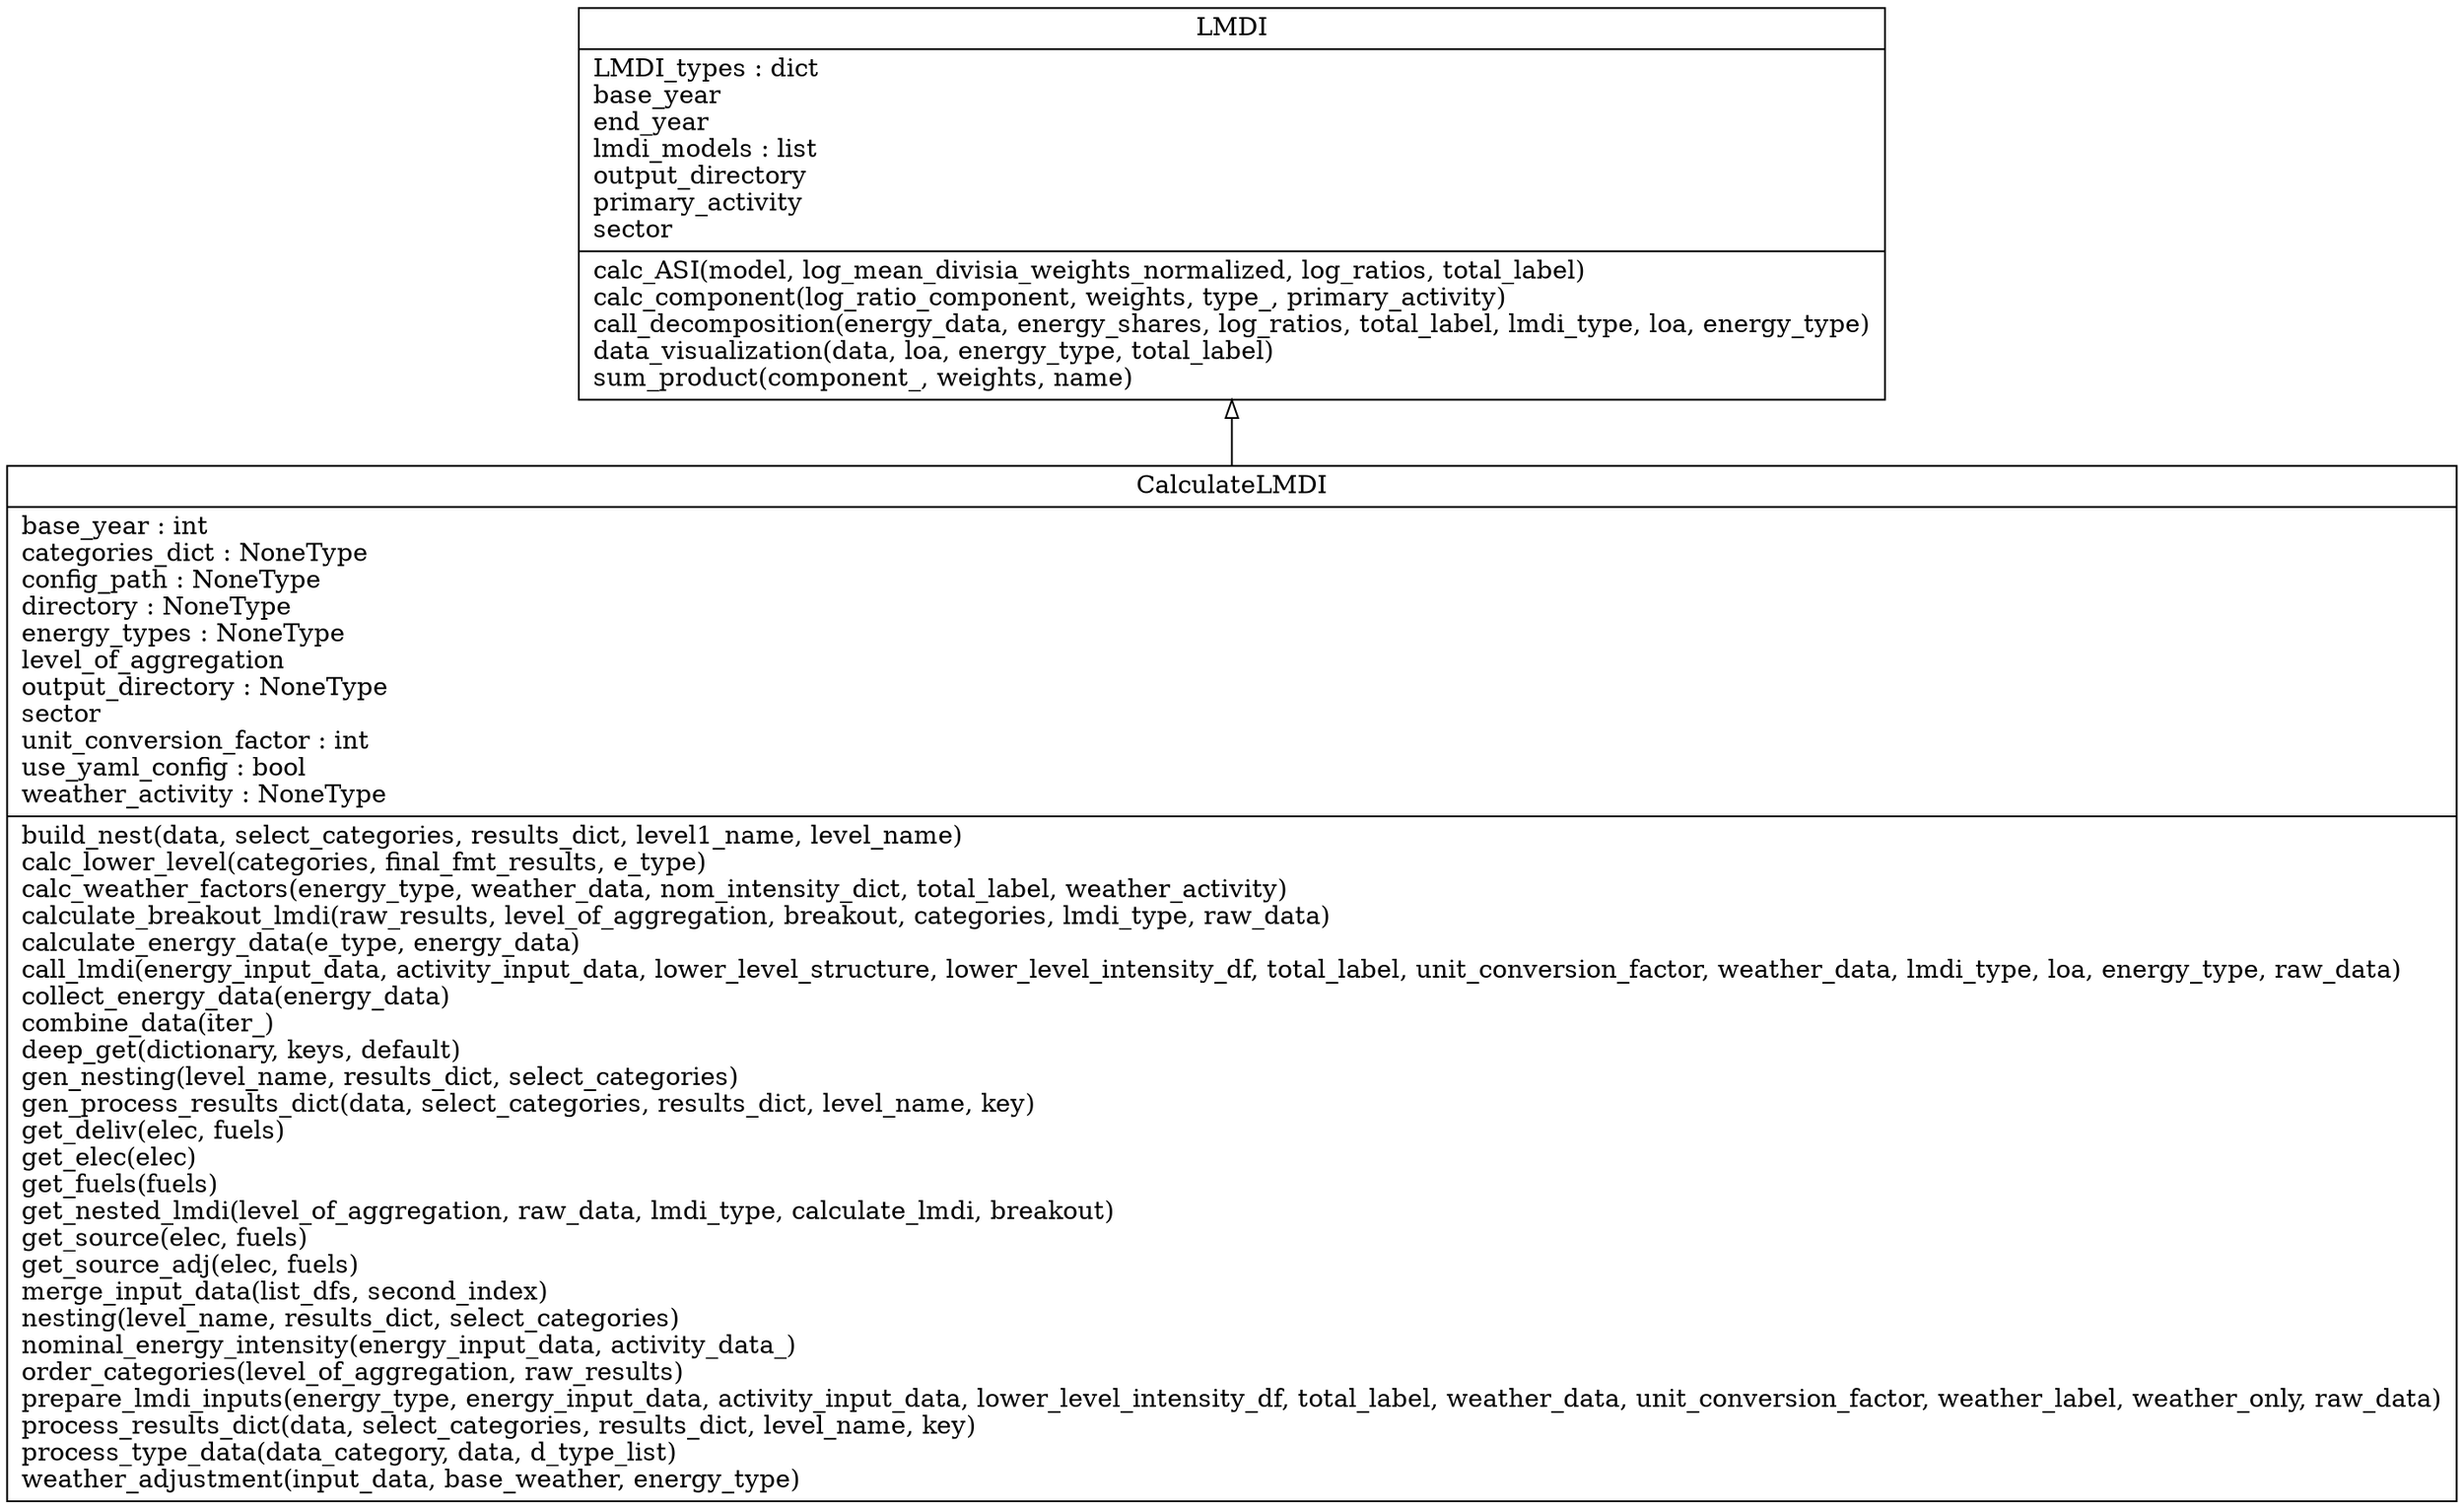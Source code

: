 digraph "classes" {
charset="utf-8"
rankdir=BT
"0" [label="{CalculateLMDI|base_year : int\lcategories_dict : NoneType\lconfig_path : NoneType\ldirectory : NoneType\lenergy_types : NoneType\llevel_of_aggregation\loutput_directory : NoneType\lsector\lunit_conversion_factor : int\luse_yaml_config : bool\lweather_activity : NoneType\l|build_nest(data, select_categories, results_dict, level1_name, level_name)\lcalc_lower_level(categories, final_fmt_results, e_type)\lcalc_weather_factors(energy_type, weather_data, nom_intensity_dict, total_label, weather_activity)\lcalculate_breakout_lmdi(raw_results, level_of_aggregation, breakout, categories, lmdi_type, raw_data)\lcalculate_energy_data(e_type, energy_data)\lcall_lmdi(energy_input_data, activity_input_data, lower_level_structure, lower_level_intensity_df, total_label, unit_conversion_factor, weather_data, lmdi_type, loa, energy_type, raw_data)\lcollect_energy_data(energy_data)\lcombine_data(iter_)\ldeep_get(dictionary, keys, default)\lgen_nesting(level_name, results_dict, select_categories)\lgen_process_results_dict(data, select_categories, results_dict, level_name, key)\lget_deliv(elec, fuels)\lget_elec(elec)\lget_fuels(fuels)\lget_nested_lmdi(level_of_aggregation, raw_data, lmdi_type, calculate_lmdi, breakout)\lget_source(elec, fuels)\lget_source_adj(elec, fuels)\lmerge_input_data(list_dfs, second_index)\lnesting(level_name, results_dict, select_categories)\lnominal_energy_intensity(energy_input_data, activity_data_)\lorder_categories(level_of_aggregation, raw_results)\lprepare_lmdi_inputs(energy_type, energy_input_data, activity_input_data, lower_level_intensity_df, total_label, weather_data, unit_conversion_factor, weather_label, weather_only, raw_data)\lprocess_results_dict(data, select_categories, results_dict, level_name, key)\lprocess_type_data(data_category, data, d_type_list)\lweather_adjustment(input_data, base_weather, energy_type)\l}", shape="record"];
"1" [label="{LMDI|LMDI_types : dict\lbase_year\lend_year\llmdi_models : list\loutput_directory\lprimary_activity\lsector\l|calc_ASI(model, log_mean_divisia_weights_normalized, log_ratios, total_label)\lcalc_component(log_ratio_component, weights, type_, primary_activity)\lcall_decomposition(energy_data, energy_shares, log_ratios, total_label, lmdi_type, loa, energy_type)\ldata_visualization(data, loa, energy_type, total_label)\lsum_product(component_, weights, name)\l}", shape="record"];
"0" -> "1" [arrowhead="empty", arrowtail="none"];
}
